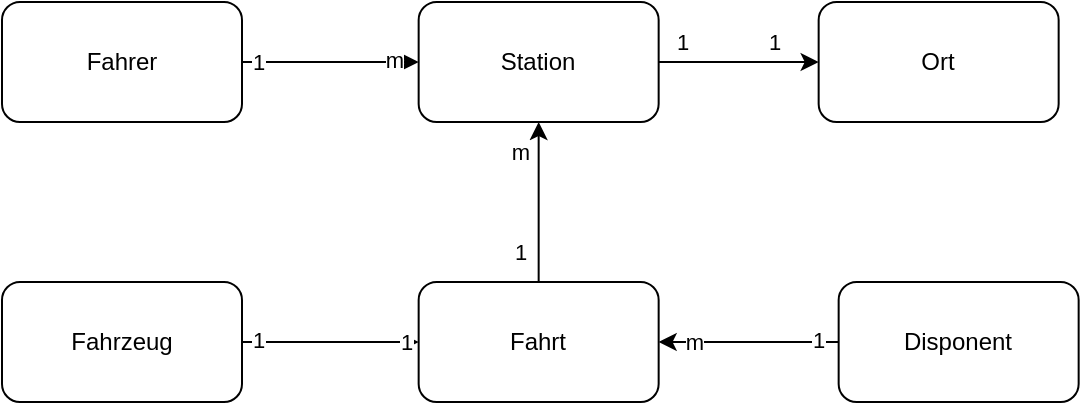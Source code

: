 <mxfile version="23.1.5" type="device">
  <diagram id="R2lEEEUBdFMjLlhIrx00" name="Page-1">
    <mxGraphModel dx="875" dy="518" grid="1" gridSize="10" guides="1" tooltips="1" connect="1" arrows="1" fold="1" page="1" pageScale="1" pageWidth="1169" pageHeight="1654" math="0" shadow="0" extFonts="Permanent Marker^https://fonts.googleapis.com/css?family=Permanent+Marker">
      <root>
        <mxCell id="0" />
        <mxCell id="1" parent="0" />
        <mxCell id="vpm0j0DjAIPnanKpTlS0-39" style="edgeStyle=orthogonalEdgeStyle;rounded=0;orthogonalLoop=1;jettySize=auto;html=1;entryX=0;entryY=0.5;entryDx=0;entryDy=0;" edge="1" parent="1" source="vpm0j0DjAIPnanKpTlS0-18" target="vpm0j0DjAIPnanKpTlS0-19">
          <mxGeometry relative="1" as="geometry" />
        </mxCell>
        <mxCell id="vpm0j0DjAIPnanKpTlS0-40" value="1" style="edgeLabel;html=1;align=center;verticalAlign=middle;resizable=0;points=[];" vertex="1" connectable="0" parent="vpm0j0DjAIPnanKpTlS0-39">
          <mxGeometry x="-0.832" relative="1" as="geometry">
            <mxPoint as="offset" />
          </mxGeometry>
        </mxCell>
        <mxCell id="vpm0j0DjAIPnanKpTlS0-41" value="m" style="edgeLabel;html=1;align=center;verticalAlign=middle;resizable=0;points=[];" vertex="1" connectable="0" parent="vpm0j0DjAIPnanKpTlS0-39">
          <mxGeometry x="0.723" y="1" relative="1" as="geometry">
            <mxPoint as="offset" />
          </mxGeometry>
        </mxCell>
        <mxCell id="vpm0j0DjAIPnanKpTlS0-18" value="Fahrer" style="rounded=1;whiteSpace=wrap;html=1;" vertex="1" parent="1">
          <mxGeometry x="420" y="200" width="120" height="60" as="geometry" />
        </mxCell>
        <mxCell id="vpm0j0DjAIPnanKpTlS0-30" style="edgeStyle=orthogonalEdgeStyle;rounded=0;orthogonalLoop=1;jettySize=auto;html=1;entryX=0;entryY=0.5;entryDx=0;entryDy=0;" edge="1" parent="1" source="vpm0j0DjAIPnanKpTlS0-19" target="vpm0j0DjAIPnanKpTlS0-24">
          <mxGeometry relative="1" as="geometry" />
        </mxCell>
        <mxCell id="vpm0j0DjAIPnanKpTlS0-31" value="1" style="edgeLabel;html=1;align=center;verticalAlign=middle;resizable=0;points=[];" vertex="1" connectable="0" parent="vpm0j0DjAIPnanKpTlS0-30">
          <mxGeometry x="-0.729" y="1" relative="1" as="geometry">
            <mxPoint y="-9" as="offset" />
          </mxGeometry>
        </mxCell>
        <mxCell id="vpm0j0DjAIPnanKpTlS0-32" value="1" style="edgeLabel;html=1;align=center;verticalAlign=middle;resizable=0;points=[];" vertex="1" connectable="0" parent="vpm0j0DjAIPnanKpTlS0-30">
          <mxGeometry x="0.426" y="1" relative="1" as="geometry">
            <mxPoint y="-9" as="offset" />
          </mxGeometry>
        </mxCell>
        <mxCell id="vpm0j0DjAIPnanKpTlS0-19" value="Station" style="rounded=1;whiteSpace=wrap;html=1;" vertex="1" parent="1">
          <mxGeometry x="628.33" y="200" width="120" height="60" as="geometry" />
        </mxCell>
        <mxCell id="vpm0j0DjAIPnanKpTlS0-45" style="edgeStyle=orthogonalEdgeStyle;rounded=0;orthogonalLoop=1;jettySize=auto;html=1;entryX=1;entryY=0.5;entryDx=0;entryDy=0;" edge="1" parent="1" source="vpm0j0DjAIPnanKpTlS0-20" target="vpm0j0DjAIPnanKpTlS0-26">
          <mxGeometry relative="1" as="geometry" />
        </mxCell>
        <mxCell id="vpm0j0DjAIPnanKpTlS0-46" value="1" style="edgeLabel;html=1;align=center;verticalAlign=middle;resizable=0;points=[];" vertex="1" connectable="0" parent="vpm0j0DjAIPnanKpTlS0-45">
          <mxGeometry x="-0.763" y="-1" relative="1" as="geometry">
            <mxPoint as="offset" />
          </mxGeometry>
        </mxCell>
        <mxCell id="vpm0j0DjAIPnanKpTlS0-47" value="1" style="edgeLabel;html=1;align=center;verticalAlign=middle;resizable=0;points=[];" vertex="1" connectable="0" parent="vpm0j0DjAIPnanKpTlS0-45">
          <mxGeometry x="0.607" relative="1" as="geometry">
            <mxPoint as="offset" />
          </mxGeometry>
        </mxCell>
        <mxCell id="vpm0j0DjAIPnanKpTlS0-48" value="m" style="edgeLabel;html=1;align=center;verticalAlign=middle;resizable=0;points=[];" vertex="1" connectable="0" parent="vpm0j0DjAIPnanKpTlS0-45">
          <mxGeometry x="0.611" relative="1" as="geometry">
            <mxPoint as="offset" />
          </mxGeometry>
        </mxCell>
        <mxCell id="vpm0j0DjAIPnanKpTlS0-20" value="Disponent" style="rounded=1;whiteSpace=wrap;html=1;" vertex="1" parent="1">
          <mxGeometry x="838.33" y="340" width="120" height="60" as="geometry" />
        </mxCell>
        <mxCell id="vpm0j0DjAIPnanKpTlS0-24" value="Ort" style="rounded=1;whiteSpace=wrap;html=1;" vertex="1" parent="1">
          <mxGeometry x="828.33" y="200" width="120" height="60" as="geometry" />
        </mxCell>
        <mxCell id="vpm0j0DjAIPnanKpTlS0-42" style="edgeStyle=orthogonalEdgeStyle;rounded=0;orthogonalLoop=1;jettySize=auto;html=1;entryX=0;entryY=0.5;entryDx=0;entryDy=0;" edge="1" parent="1" source="vpm0j0DjAIPnanKpTlS0-25" target="vpm0j0DjAIPnanKpTlS0-26">
          <mxGeometry relative="1" as="geometry" />
        </mxCell>
        <mxCell id="vpm0j0DjAIPnanKpTlS0-43" value="1" style="edgeLabel;html=1;align=center;verticalAlign=middle;resizable=0;points=[];" vertex="1" connectable="0" parent="vpm0j0DjAIPnanKpTlS0-42">
          <mxGeometry x="-0.814" y="1" relative="1" as="geometry">
            <mxPoint as="offset" />
          </mxGeometry>
        </mxCell>
        <mxCell id="vpm0j0DjAIPnanKpTlS0-44" value="1" style="edgeLabel;html=1;align=center;verticalAlign=middle;resizable=0;points=[];" vertex="1" connectable="0" parent="vpm0j0DjAIPnanKpTlS0-42">
          <mxGeometry x="0.841" relative="1" as="geometry">
            <mxPoint as="offset" />
          </mxGeometry>
        </mxCell>
        <mxCell id="vpm0j0DjAIPnanKpTlS0-25" value="Fahrzeug" style="rounded=1;whiteSpace=wrap;html=1;" vertex="1" parent="1">
          <mxGeometry x="420" y="340" width="120" height="60" as="geometry" />
        </mxCell>
        <mxCell id="vpm0j0DjAIPnanKpTlS0-33" style="edgeStyle=orthogonalEdgeStyle;rounded=0;orthogonalLoop=1;jettySize=auto;html=1;entryX=0.5;entryY=1;entryDx=0;entryDy=0;" edge="1" parent="1" source="vpm0j0DjAIPnanKpTlS0-26" target="vpm0j0DjAIPnanKpTlS0-19">
          <mxGeometry relative="1" as="geometry" />
        </mxCell>
        <mxCell id="vpm0j0DjAIPnanKpTlS0-34" value="1" style="edgeLabel;html=1;align=center;verticalAlign=middle;resizable=0;points=[];" vertex="1" connectable="0" parent="vpm0j0DjAIPnanKpTlS0-33">
          <mxGeometry x="-0.628" relative="1" as="geometry">
            <mxPoint x="-10" as="offset" />
          </mxGeometry>
        </mxCell>
        <mxCell id="vpm0j0DjAIPnanKpTlS0-35" value="m" style="edgeLabel;html=1;align=center;verticalAlign=middle;resizable=0;points=[];" vertex="1" connectable="0" parent="vpm0j0DjAIPnanKpTlS0-33">
          <mxGeometry x="0.631" relative="1" as="geometry">
            <mxPoint x="-10" as="offset" />
          </mxGeometry>
        </mxCell>
        <mxCell id="vpm0j0DjAIPnanKpTlS0-26" value="Fahrt" style="rounded=1;whiteSpace=wrap;html=1;" vertex="1" parent="1">
          <mxGeometry x="628.33" y="340" width="120" height="60" as="geometry" />
        </mxCell>
      </root>
    </mxGraphModel>
  </diagram>
</mxfile>
